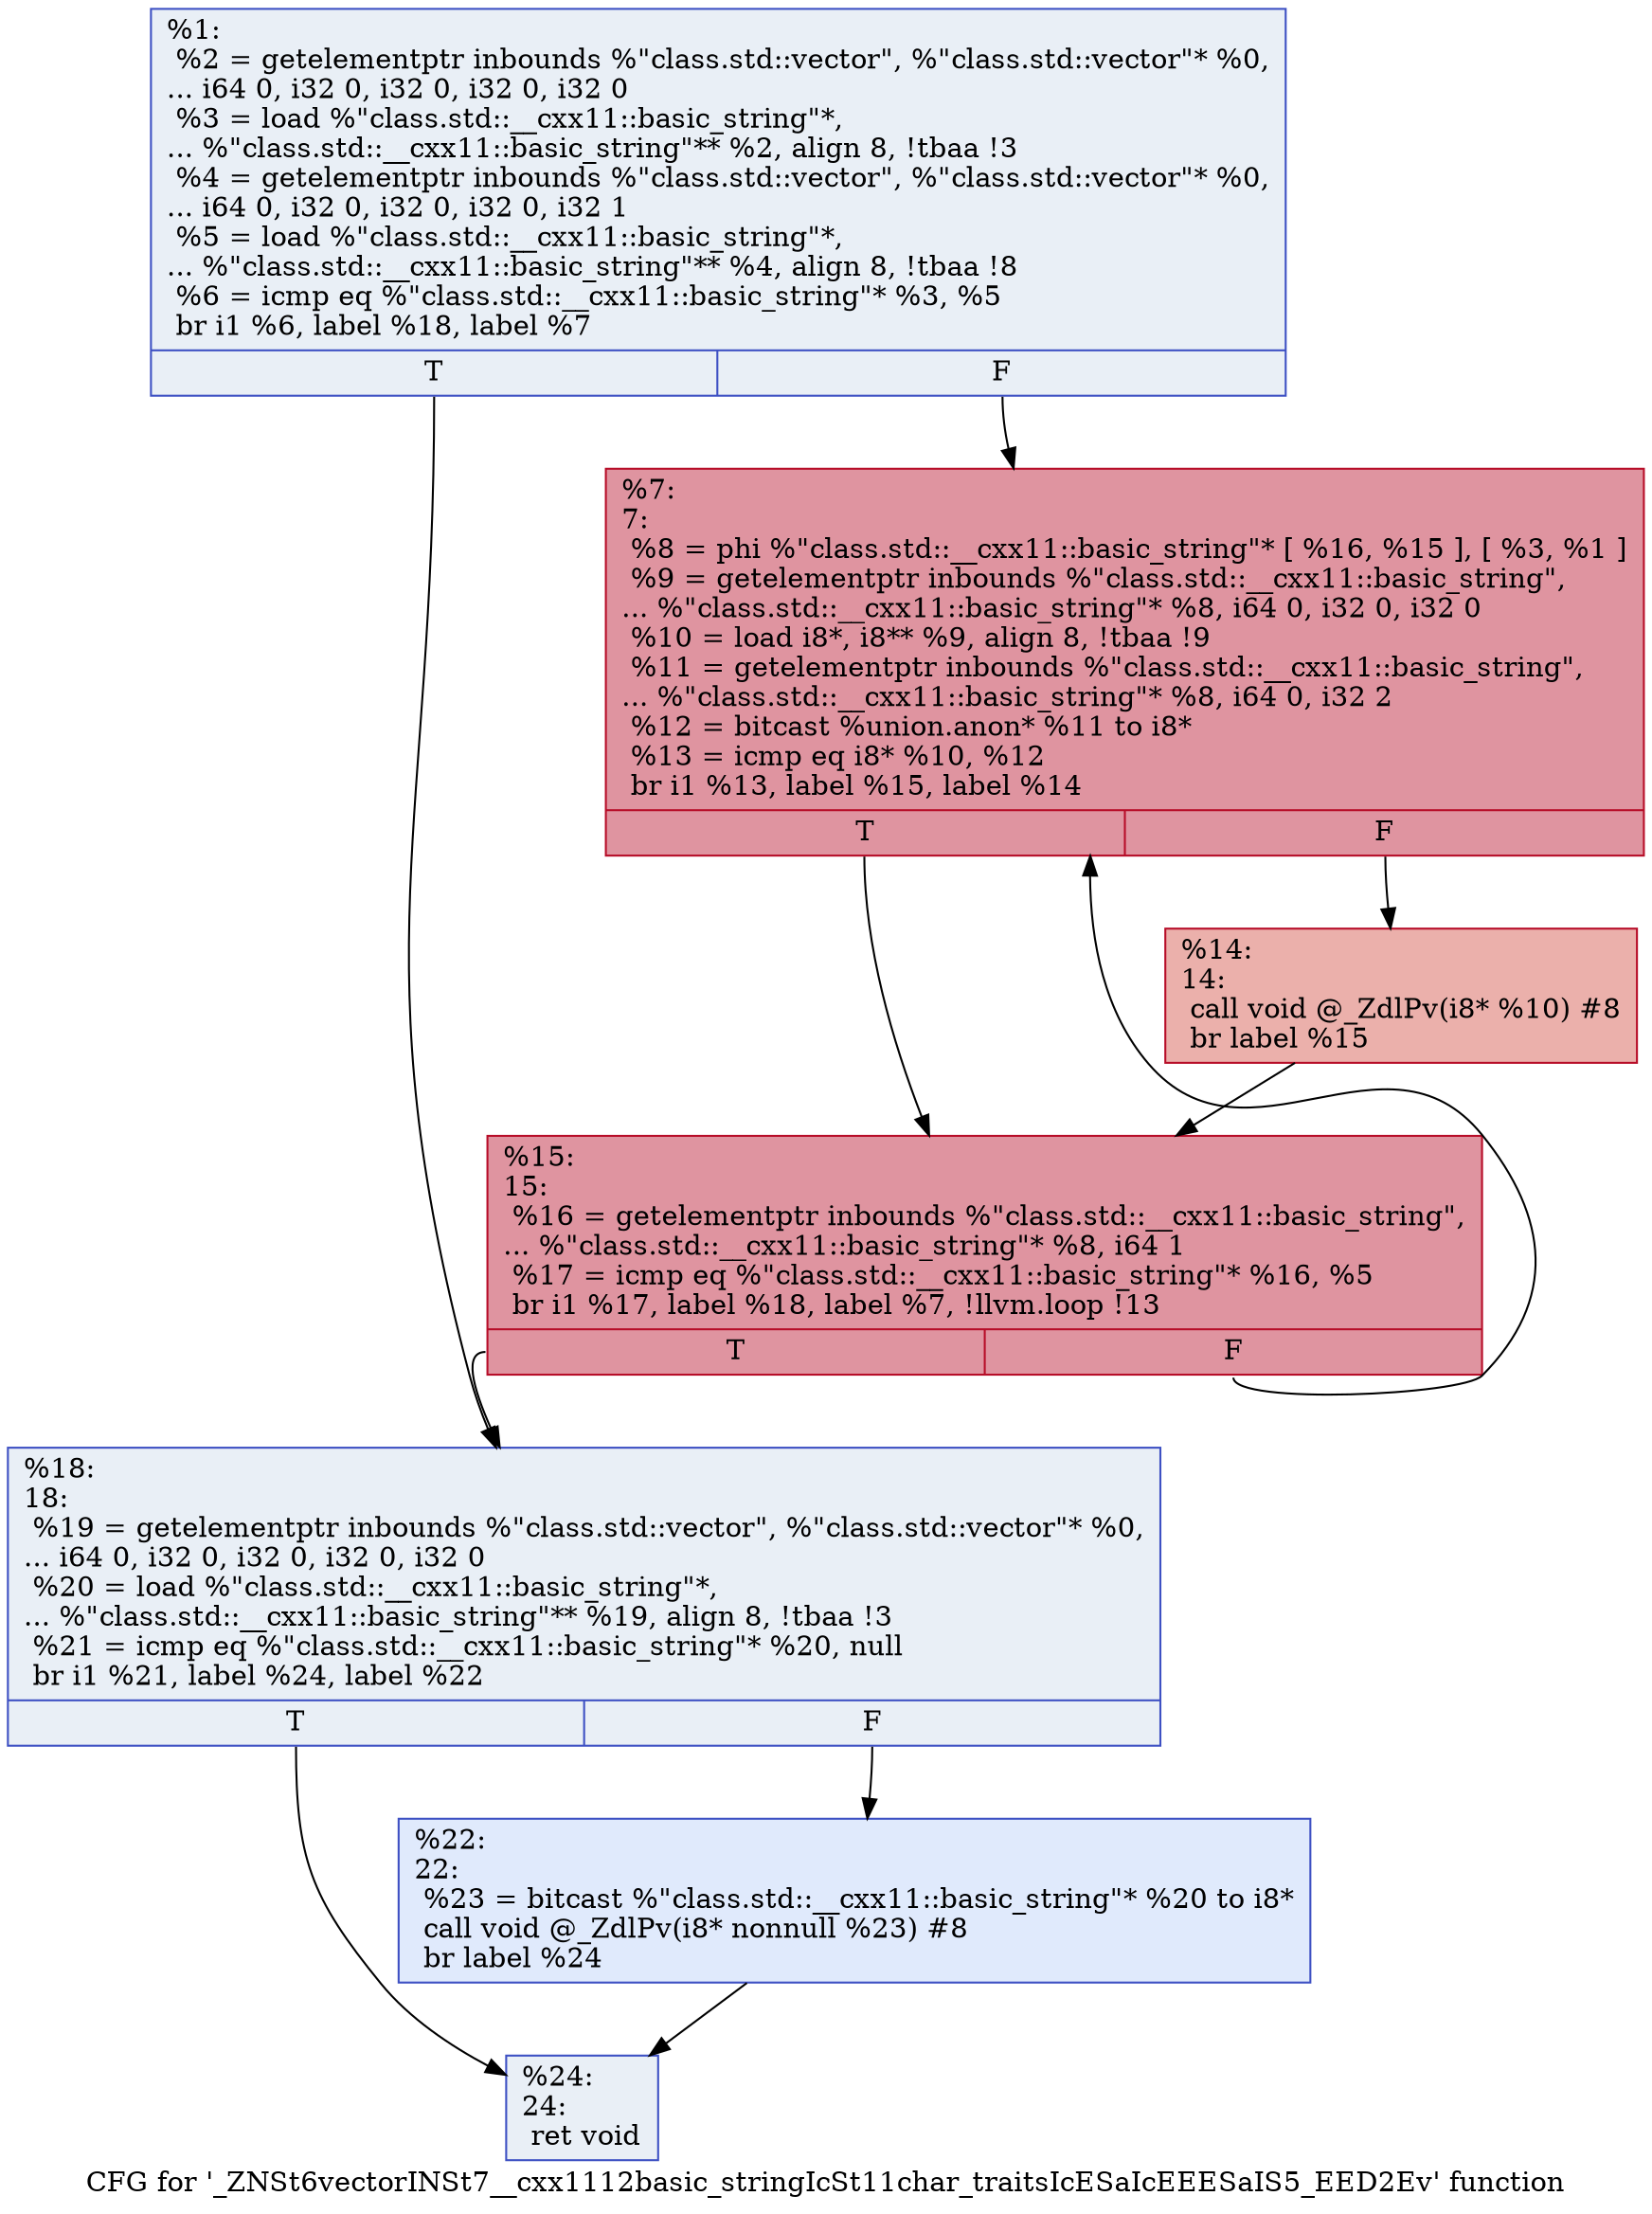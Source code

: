 digraph "CFG for '_ZNSt6vectorINSt7__cxx1112basic_stringIcSt11char_traitsIcESaIcEEESaIS5_EED2Ev' function" {
	label="CFG for '_ZNSt6vectorINSt7__cxx1112basic_stringIcSt11char_traitsIcESaIcEEESaIS5_EED2Ev' function";

	Node0x5589c7f4a980 [shape=record,color="#3d50c3ff", style=filled, fillcolor="#cedaeb70",label="{%1:\l  %2 = getelementptr inbounds %\"class.std::vector\", %\"class.std::vector\"* %0,\l... i64 0, i32 0, i32 0, i32 0, i32 0\l  %3 = load %\"class.std::__cxx11::basic_string\"*,\l... %\"class.std::__cxx11::basic_string\"** %2, align 8, !tbaa !3\l  %4 = getelementptr inbounds %\"class.std::vector\", %\"class.std::vector\"* %0,\l... i64 0, i32 0, i32 0, i32 0, i32 1\l  %5 = load %\"class.std::__cxx11::basic_string\"*,\l... %\"class.std::__cxx11::basic_string\"** %4, align 8, !tbaa !8\l  %6 = icmp eq %\"class.std::__cxx11::basic_string\"* %3, %5\l  br i1 %6, label %18, label %7\l|{<s0>T|<s1>F}}"];
	Node0x5589c7f4a980:s0 -> Node0x5589c7f4adc0;
	Node0x5589c7f4a980:s1 -> Node0x5589c7f4ae10;
	Node0x5589c7f4ae10 [shape=record,color="#b70d28ff", style=filled, fillcolor="#b70d2870",label="{%7:\l7:                                                \l  %8 = phi %\"class.std::__cxx11::basic_string\"* [ %16, %15 ], [ %3, %1 ]\l  %9 = getelementptr inbounds %\"class.std::__cxx11::basic_string\",\l... %\"class.std::__cxx11::basic_string\"* %8, i64 0, i32 0, i32 0\l  %10 = load i8*, i8** %9, align 8, !tbaa !9\l  %11 = getelementptr inbounds %\"class.std::__cxx11::basic_string\",\l... %\"class.std::__cxx11::basic_string\"* %8, i64 0, i32 2\l  %12 = bitcast %union.anon* %11 to i8*\l  %13 = icmp eq i8* %10, %12\l  br i1 %13, label %15, label %14\l|{<s0>T|<s1>F}}"];
	Node0x5589c7f4ae10:s0 -> Node0x5589c7f4af10;
	Node0x5589c7f4ae10:s1 -> Node0x5589c7f4ad00;
	Node0x5589c7f4ad00 [shape=record,color="#b70d28ff", style=filled, fillcolor="#d24b4070",label="{%14:\l14:                                               \l  call void @_ZdlPv(i8* %10) #8\l  br label %15\l}"];
	Node0x5589c7f4ad00 -> Node0x5589c7f4af10;
	Node0x5589c7f4af10 [shape=record,color="#b70d28ff", style=filled, fillcolor="#b70d2870",label="{%15:\l15:                                               \l  %16 = getelementptr inbounds %\"class.std::__cxx11::basic_string\",\l... %\"class.std::__cxx11::basic_string\"* %8, i64 1\l  %17 = icmp eq %\"class.std::__cxx11::basic_string\"* %16, %5\l  br i1 %17, label %18, label %7, !llvm.loop !13\l|{<s0>T|<s1>F}}"];
	Node0x5589c7f4af10:s0 -> Node0x5589c7f4adc0;
	Node0x5589c7f4af10:s1 -> Node0x5589c7f4ae10;
	Node0x5589c7f4adc0 [shape=record,color="#3d50c3ff", style=filled, fillcolor="#cedaeb70",label="{%18:\l18:                                               \l  %19 = getelementptr inbounds %\"class.std::vector\", %\"class.std::vector\"* %0,\l... i64 0, i32 0, i32 0, i32 0, i32 0\l  %20 = load %\"class.std::__cxx11::basic_string\"*,\l... %\"class.std::__cxx11::basic_string\"** %19, align 8, !tbaa !3\l  %21 = icmp eq %\"class.std::__cxx11::basic_string\"* %20, null\l  br i1 %21, label %24, label %22\l|{<s0>T|<s1>F}}"];
	Node0x5589c7f4adc0:s0 -> Node0x5589c7f4c020;
	Node0x5589c7f4adc0:s1 -> Node0x5589c7f4c070;
	Node0x5589c7f4c070 [shape=record,color="#3d50c3ff", style=filled, fillcolor="#b9d0f970",label="{%22:\l22:                                               \l  %23 = bitcast %\"class.std::__cxx11::basic_string\"* %20 to i8*\l  call void @_ZdlPv(i8* nonnull %23) #8\l  br label %24\l}"];
	Node0x5589c7f4c070 -> Node0x5589c7f4c020;
	Node0x5589c7f4c020 [shape=record,color="#3d50c3ff", style=filled, fillcolor="#cedaeb70",label="{%24:\l24:                                               \l  ret void\l}"];
}
